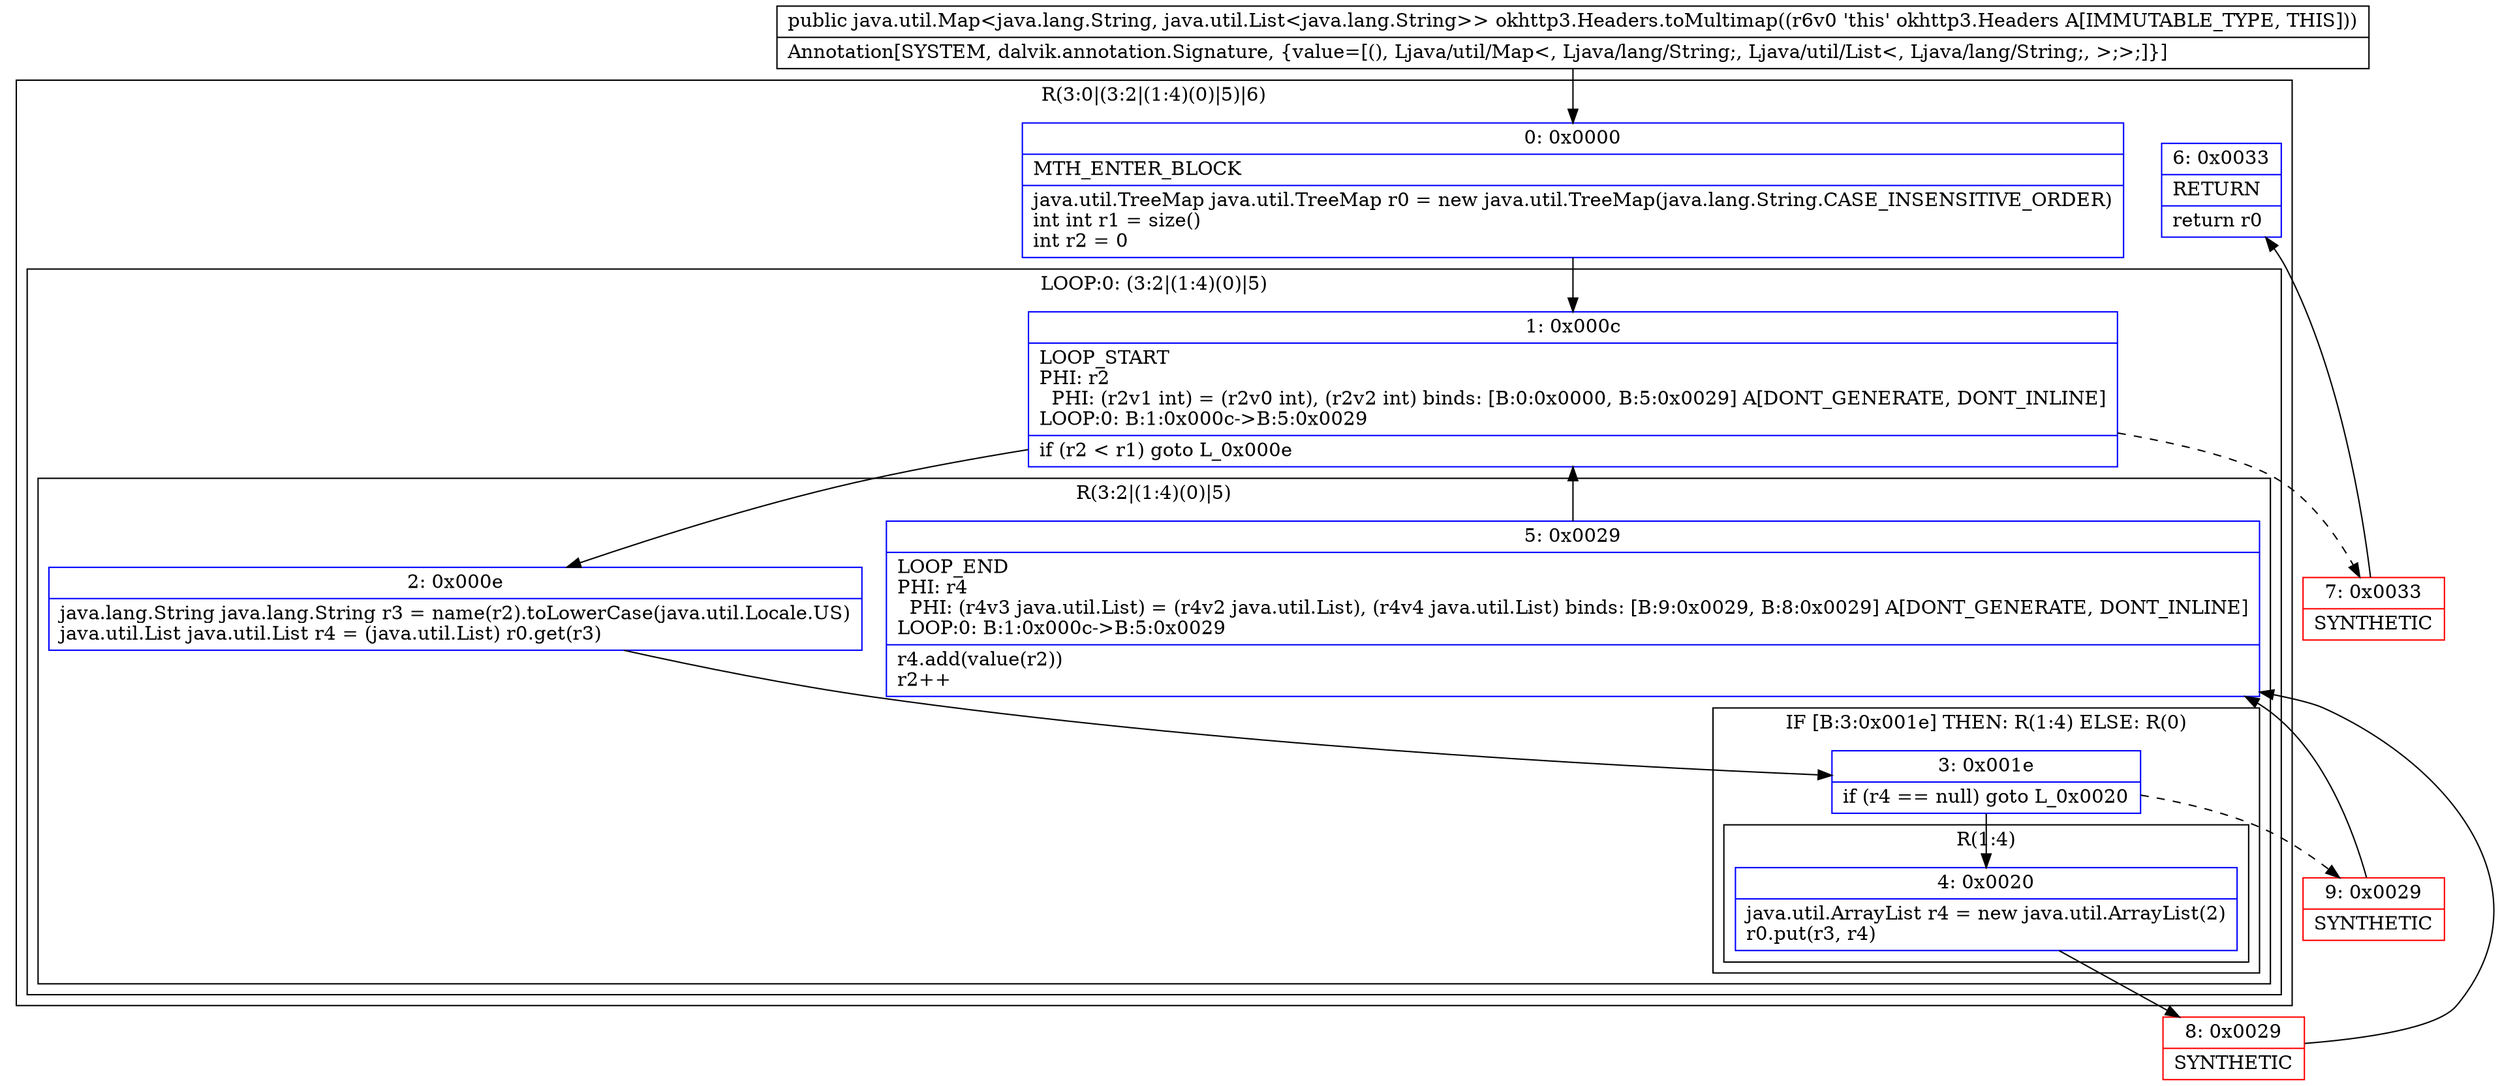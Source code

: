digraph "CFG forokhttp3.Headers.toMultimap()Ljava\/util\/Map;" {
subgraph cluster_Region_493762594 {
label = "R(3:0|(3:2|(1:4)(0)|5)|6)";
node [shape=record,color=blue];
Node_0 [shape=record,label="{0\:\ 0x0000|MTH_ENTER_BLOCK\l|java.util.TreeMap java.util.TreeMap r0 = new java.util.TreeMap(java.lang.String.CASE_INSENSITIVE_ORDER)\lint int r1 = size()\lint r2 = 0\l}"];
subgraph cluster_LoopRegion_195173502 {
label = "LOOP:0: (3:2|(1:4)(0)|5)";
node [shape=record,color=blue];
Node_1 [shape=record,label="{1\:\ 0x000c|LOOP_START\lPHI: r2 \l  PHI: (r2v1 int) = (r2v0 int), (r2v2 int) binds: [B:0:0x0000, B:5:0x0029] A[DONT_GENERATE, DONT_INLINE]\lLOOP:0: B:1:0x000c\-\>B:5:0x0029\l|if (r2 \< r1) goto L_0x000e\l}"];
subgraph cluster_Region_632239388 {
label = "R(3:2|(1:4)(0)|5)";
node [shape=record,color=blue];
Node_2 [shape=record,label="{2\:\ 0x000e|java.lang.String java.lang.String r3 = name(r2).toLowerCase(java.util.Locale.US)\ljava.util.List java.util.List r4 = (java.util.List) r0.get(r3)\l}"];
subgraph cluster_IfRegion_1734449664 {
label = "IF [B:3:0x001e] THEN: R(1:4) ELSE: R(0)";
node [shape=record,color=blue];
Node_3 [shape=record,label="{3\:\ 0x001e|if (r4 == null) goto L_0x0020\l}"];
subgraph cluster_Region_1683406160 {
label = "R(1:4)";
node [shape=record,color=blue];
Node_4 [shape=record,label="{4\:\ 0x0020|java.util.ArrayList r4 = new java.util.ArrayList(2)\lr0.put(r3, r4)\l}"];
}
subgraph cluster_Region_655259846 {
label = "R(0)";
node [shape=record,color=blue];
}
}
Node_5 [shape=record,label="{5\:\ 0x0029|LOOP_END\lPHI: r4 \l  PHI: (r4v3 java.util.List) = (r4v2 java.util.List), (r4v4 java.util.List) binds: [B:9:0x0029, B:8:0x0029] A[DONT_GENERATE, DONT_INLINE]\lLOOP:0: B:1:0x000c\-\>B:5:0x0029\l|r4.add(value(r2))\lr2++\l}"];
}
}
Node_6 [shape=record,label="{6\:\ 0x0033|RETURN\l|return r0\l}"];
}
Node_7 [shape=record,color=red,label="{7\:\ 0x0033|SYNTHETIC\l}"];
Node_8 [shape=record,color=red,label="{8\:\ 0x0029|SYNTHETIC\l}"];
Node_9 [shape=record,color=red,label="{9\:\ 0x0029|SYNTHETIC\l}"];
MethodNode[shape=record,label="{public java.util.Map\<java.lang.String, java.util.List\<java.lang.String\>\> okhttp3.Headers.toMultimap((r6v0 'this' okhttp3.Headers A[IMMUTABLE_TYPE, THIS]))  | Annotation[SYSTEM, dalvik.annotation.Signature, \{value=[(), Ljava\/util\/Map\<, Ljava\/lang\/String;, Ljava\/util\/List\<, Ljava\/lang\/String;, \>;\>;]\}]\l}"];
MethodNode -> Node_0;
Node_0 -> Node_1;
Node_1 -> Node_2;
Node_1 -> Node_7[style=dashed];
Node_2 -> Node_3;
Node_3 -> Node_4;
Node_3 -> Node_9[style=dashed];
Node_4 -> Node_8;
Node_5 -> Node_1;
Node_7 -> Node_6;
Node_8 -> Node_5;
Node_9 -> Node_5;
}

